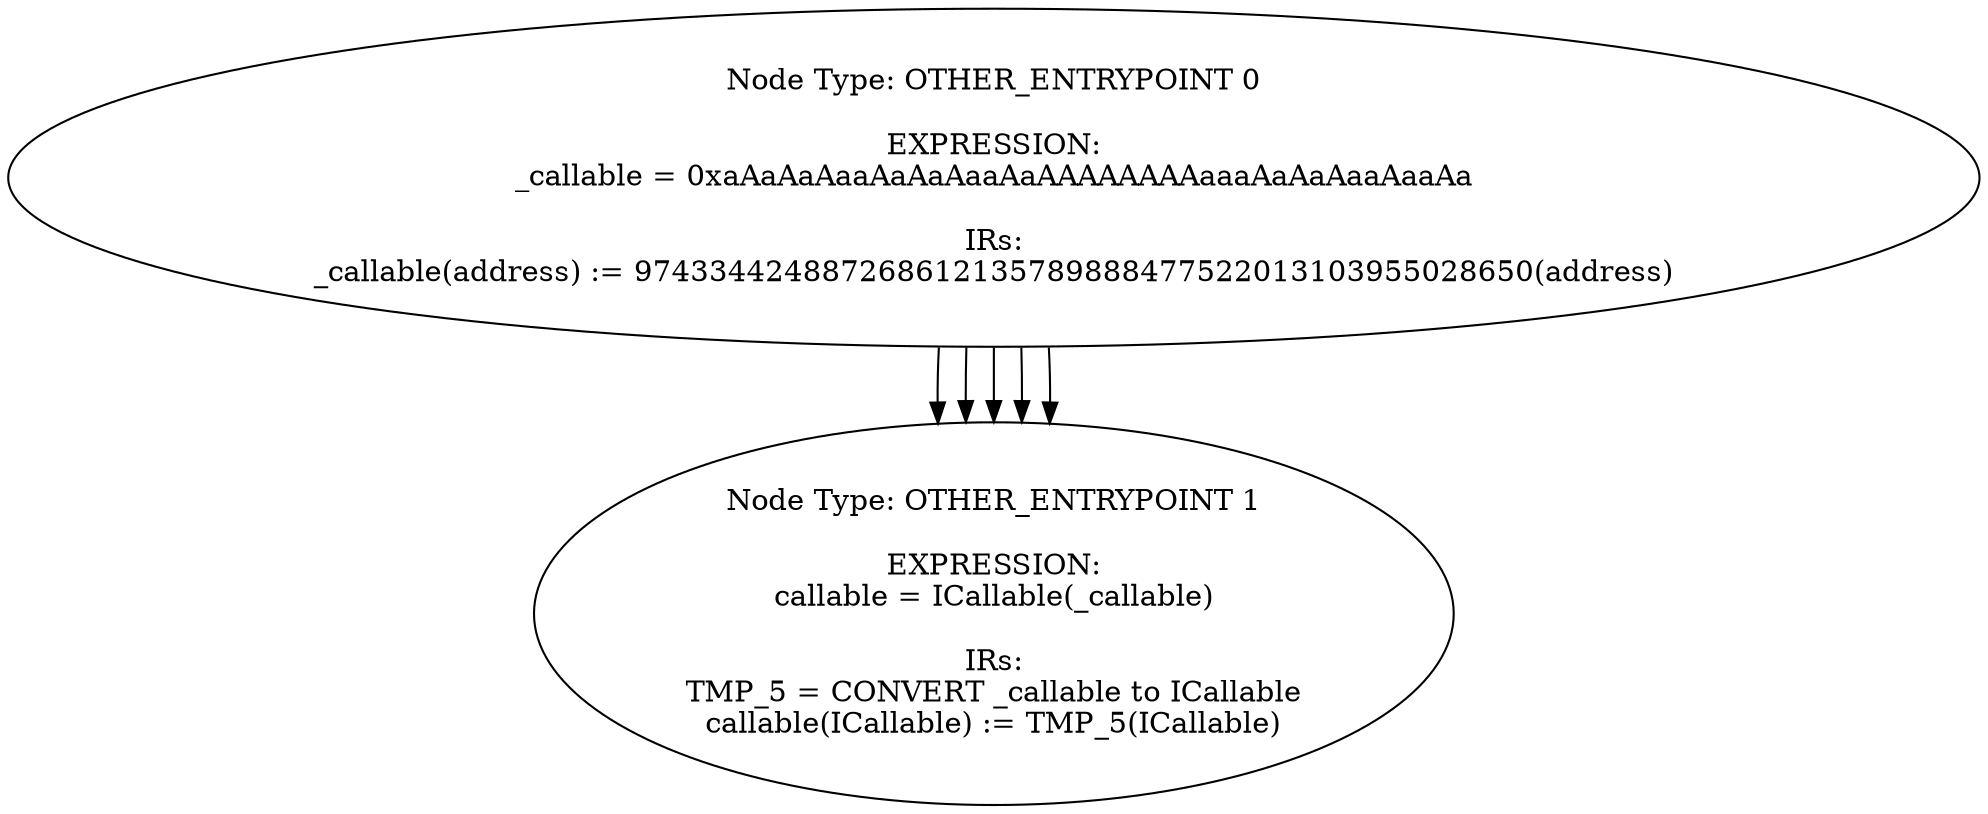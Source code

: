 digraph CFG {
0[label="Node Type: ENTRY_POINT 0
"];
0->1;
1[label="Node Type: EXPRESSION 1

EXPRESSION:
_callable.call.value(0).gas(10000)()

IRs:
TUPLE_0(bool,bytes) = LOW_LEVEL_CALL, dest:_callable, function:call, arguments:[''] value:0 gas:10000"];
0[label="Node Type: ENTRY_POINT 0
"];
0->1;
1[label="Node Type: EXPRESSION 1

EXPRESSION:
callable.callMe{gas: 10000}()

IRs:
HIGH_LEVEL_CALL, dest:callable(ICallable), function:callMe, arguments:[]  gas:10000"];
0[label="Node Type: ENTRY_POINT 0
"];
0[label="Node Type: ENTRY_POINT 0
"];
0->1;
1[label="Node Type: EXPRESSION 1

EXPRESSION:
_callable.send(amount)

IRs:
TMP_1 = SEND dest:_callable value:amount"];
0[label="Node Type: ENTRY_POINT 0
"];
0->1;
1[label="Node Type: EXPRESSION 1

EXPRESSION:
_callable.transfer(amount)

IRs:
Transfer dest:_callable value:amount"];
0[label="Node Type: OTHER_ENTRYPOINT 0

EXPRESSION:
_callable = 0xaAaAaAaaAaAaAaaAaAAAAAAAAaaaAaAaAaaAaaAa

IRs:
_callable(address) := 974334424887268612135789888477522013103955028650(address)"];
0->1;
1[label="Node Type: OTHER_ENTRYPOINT 1

EXPRESSION:
callable = ICallable(_callable)

IRs:
TMP_5 = CONVERT _callable to ICallable
callable(ICallable) := TMP_5(ICallable)"];
}
